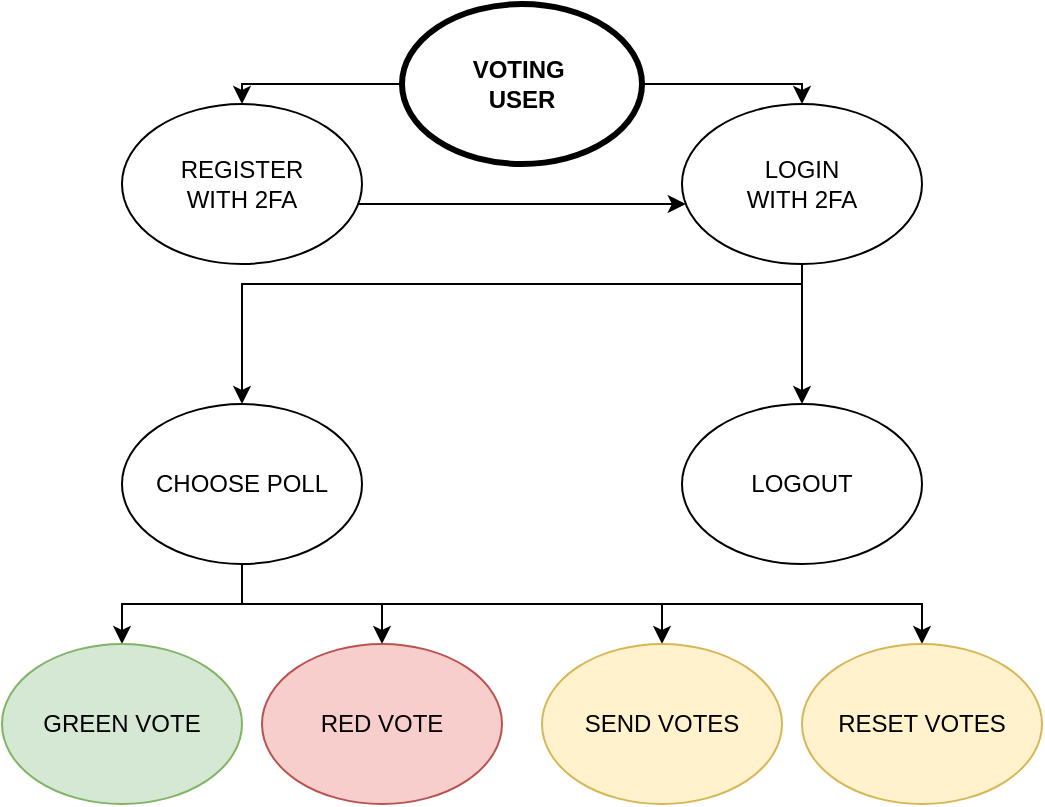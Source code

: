 <mxfile version="20.2.8" type="device"><diagram id="ZwVSAykQlrm8Aq7uZ6TX" name="Page-1"><mxGraphModel dx="782" dy="428" grid="1" gridSize="10" guides="1" tooltips="1" connect="1" arrows="1" fold="1" page="1" pageScale="1" pageWidth="827" pageHeight="1169" math="0" shadow="0"><root><mxCell id="0"/><mxCell id="1" parent="0"/><mxCell id="RBZ3uCqeTpt71z_qxBCQ-2" style="edgeStyle=orthogonalEdgeStyle;rounded=0;orthogonalLoop=1;jettySize=auto;html=1;entryX=0.5;entryY=0;entryDx=0;entryDy=0;" edge="1" parent="1" source="RBZ3uCqeTpt71z_qxBCQ-1" target="RBZ3uCqeTpt71z_qxBCQ-3"><mxGeometry relative="1" as="geometry"><mxPoint x="200" y="200" as="targetPoint"/><Array as="points"><mxPoint x="260" y="120"/></Array></mxGeometry></mxCell><mxCell id="RBZ3uCqeTpt71z_qxBCQ-5" style="edgeStyle=orthogonalEdgeStyle;rounded=0;orthogonalLoop=1;jettySize=auto;html=1;exitX=1;exitY=0.5;exitDx=0;exitDy=0;entryX=0.5;entryY=0;entryDx=0;entryDy=0;" edge="1" parent="1" source="RBZ3uCqeTpt71z_qxBCQ-1" target="RBZ3uCqeTpt71z_qxBCQ-4"><mxGeometry relative="1" as="geometry"><Array as="points"><mxPoint x="540" y="120"/></Array></mxGeometry></mxCell><mxCell id="RBZ3uCqeTpt71z_qxBCQ-1" value="&lt;b&gt;VOTING&amp;nbsp;&lt;br&gt;USER&lt;br&gt;&lt;/b&gt;" style="ellipse;whiteSpace=wrap;html=1;strokeWidth=3;" vertex="1" parent="1"><mxGeometry x="340" y="80" width="120" height="80" as="geometry"/></mxCell><mxCell id="RBZ3uCqeTpt71z_qxBCQ-6" style="edgeStyle=orthogonalEdgeStyle;rounded=0;orthogonalLoop=1;jettySize=auto;html=1;exitX=0.5;exitY=1;exitDx=0;exitDy=0;" edge="1" parent="1" source="RBZ3uCqeTpt71z_qxBCQ-3" target="RBZ3uCqeTpt71z_qxBCQ-4"><mxGeometry relative="1" as="geometry"><Array as="points"><mxPoint x="260" y="180"/></Array></mxGeometry></mxCell><mxCell id="RBZ3uCqeTpt71z_qxBCQ-3" value="REGISTER&lt;br&gt;WITH 2FA" style="ellipse;whiteSpace=wrap;html=1;strokeWidth=1;" vertex="1" parent="1"><mxGeometry x="200" y="130" width="120" height="80" as="geometry"/></mxCell><mxCell id="RBZ3uCqeTpt71z_qxBCQ-11" style="edgeStyle=orthogonalEdgeStyle;rounded=0;orthogonalLoop=1;jettySize=auto;html=1;exitX=0.5;exitY=1;exitDx=0;exitDy=0;entryX=0.5;entryY=0;entryDx=0;entryDy=0;" edge="1" parent="1" source="RBZ3uCqeTpt71z_qxBCQ-4" target="RBZ3uCqeTpt71z_qxBCQ-8"><mxGeometry relative="1" as="geometry"><Array as="points"><mxPoint x="540" y="220"/><mxPoint x="260" y="220"/></Array></mxGeometry></mxCell><mxCell id="RBZ3uCqeTpt71z_qxBCQ-12" style="edgeStyle=orthogonalEdgeStyle;rounded=0;orthogonalLoop=1;jettySize=auto;html=1;exitX=1;exitY=1;exitDx=0;exitDy=0;entryX=0.5;entryY=0;entryDx=0;entryDy=0;" edge="1" parent="1" source="RBZ3uCqeTpt71z_qxBCQ-4" target="RBZ3uCqeTpt71z_qxBCQ-9"><mxGeometry relative="1" as="geometry"><Array as="points"><mxPoint x="550" y="198"/><mxPoint x="550" y="208"/><mxPoint x="540" y="208"/></Array></mxGeometry></mxCell><mxCell id="RBZ3uCqeTpt71z_qxBCQ-4" value="LOGIN&lt;br&gt;WITH 2FA" style="ellipse;whiteSpace=wrap;html=1;strokeWidth=1;" vertex="1" parent="1"><mxGeometry x="480" y="130" width="120" height="80" as="geometry"/></mxCell><mxCell id="RBZ3uCqeTpt71z_qxBCQ-21" value="" style="edgeStyle=orthogonalEdgeStyle;rounded=0;orthogonalLoop=1;jettySize=auto;html=1;" edge="1" parent="1" source="RBZ3uCqeTpt71z_qxBCQ-8" target="RBZ3uCqeTpt71z_qxBCQ-18"><mxGeometry relative="1" as="geometry"/></mxCell><mxCell id="RBZ3uCqeTpt71z_qxBCQ-23" style="edgeStyle=orthogonalEdgeStyle;rounded=0;orthogonalLoop=1;jettySize=auto;html=1;exitX=0.5;exitY=1;exitDx=0;exitDy=0;entryX=0.5;entryY=0;entryDx=0;entryDy=0;" edge="1" parent="1" source="RBZ3uCqeTpt71z_qxBCQ-8" target="RBZ3uCqeTpt71z_qxBCQ-17"><mxGeometry relative="1" as="geometry"/></mxCell><mxCell id="RBZ3uCqeTpt71z_qxBCQ-24" style="edgeStyle=orthogonalEdgeStyle;rounded=0;orthogonalLoop=1;jettySize=auto;html=1;exitX=0.5;exitY=1;exitDx=0;exitDy=0;entryX=0.5;entryY=0;entryDx=0;entryDy=0;" edge="1" parent="1" source="RBZ3uCqeTpt71z_qxBCQ-8" target="RBZ3uCqeTpt71z_qxBCQ-20"><mxGeometry relative="1" as="geometry"/></mxCell><mxCell id="RBZ3uCqeTpt71z_qxBCQ-25" style="edgeStyle=orthogonalEdgeStyle;rounded=0;orthogonalLoop=1;jettySize=auto;html=1;exitX=0.5;exitY=1;exitDx=0;exitDy=0;" edge="1" parent="1" source="RBZ3uCqeTpt71z_qxBCQ-8" target="RBZ3uCqeTpt71z_qxBCQ-19"><mxGeometry relative="1" as="geometry"/></mxCell><mxCell id="RBZ3uCqeTpt71z_qxBCQ-8" value="CHOOSE POLL" style="ellipse;whiteSpace=wrap;html=1;strokeWidth=1;" vertex="1" parent="1"><mxGeometry x="200" y="280" width="120" height="80" as="geometry"/></mxCell><mxCell id="RBZ3uCqeTpt71z_qxBCQ-9" value="LOGOUT" style="ellipse;whiteSpace=wrap;html=1;strokeWidth=1;" vertex="1" parent="1"><mxGeometry x="480" y="280" width="120" height="80" as="geometry"/></mxCell><mxCell id="RBZ3uCqeTpt71z_qxBCQ-17" value="GREEN VOTE" style="ellipse;whiteSpace=wrap;html=1;strokeWidth=1;fillColor=#d5e8d4;strokeColor=#82b366;" vertex="1" parent="1"><mxGeometry x="140" y="400" width="120" height="80" as="geometry"/></mxCell><mxCell id="RBZ3uCqeTpt71z_qxBCQ-18" value="RED VOTE" style="ellipse;whiteSpace=wrap;html=1;strokeWidth=1;fillColor=#f8cecc;strokeColor=#b85450;" vertex="1" parent="1"><mxGeometry x="270" y="400" width="120" height="80" as="geometry"/></mxCell><mxCell id="RBZ3uCqeTpt71z_qxBCQ-19" value="RESET VOTES" style="ellipse;whiteSpace=wrap;html=1;strokeWidth=1;fillColor=#fff2cc;strokeColor=#d6b656;" vertex="1" parent="1"><mxGeometry x="540" y="400" width="120" height="80" as="geometry"/></mxCell><mxCell id="RBZ3uCqeTpt71z_qxBCQ-20" value="SEND VOTES" style="ellipse;whiteSpace=wrap;html=1;strokeWidth=1;fillColor=#fff2cc;strokeColor=#d6b656;" vertex="1" parent="1"><mxGeometry x="410" y="400" width="120" height="80" as="geometry"/></mxCell></root></mxGraphModel></diagram></mxfile>
